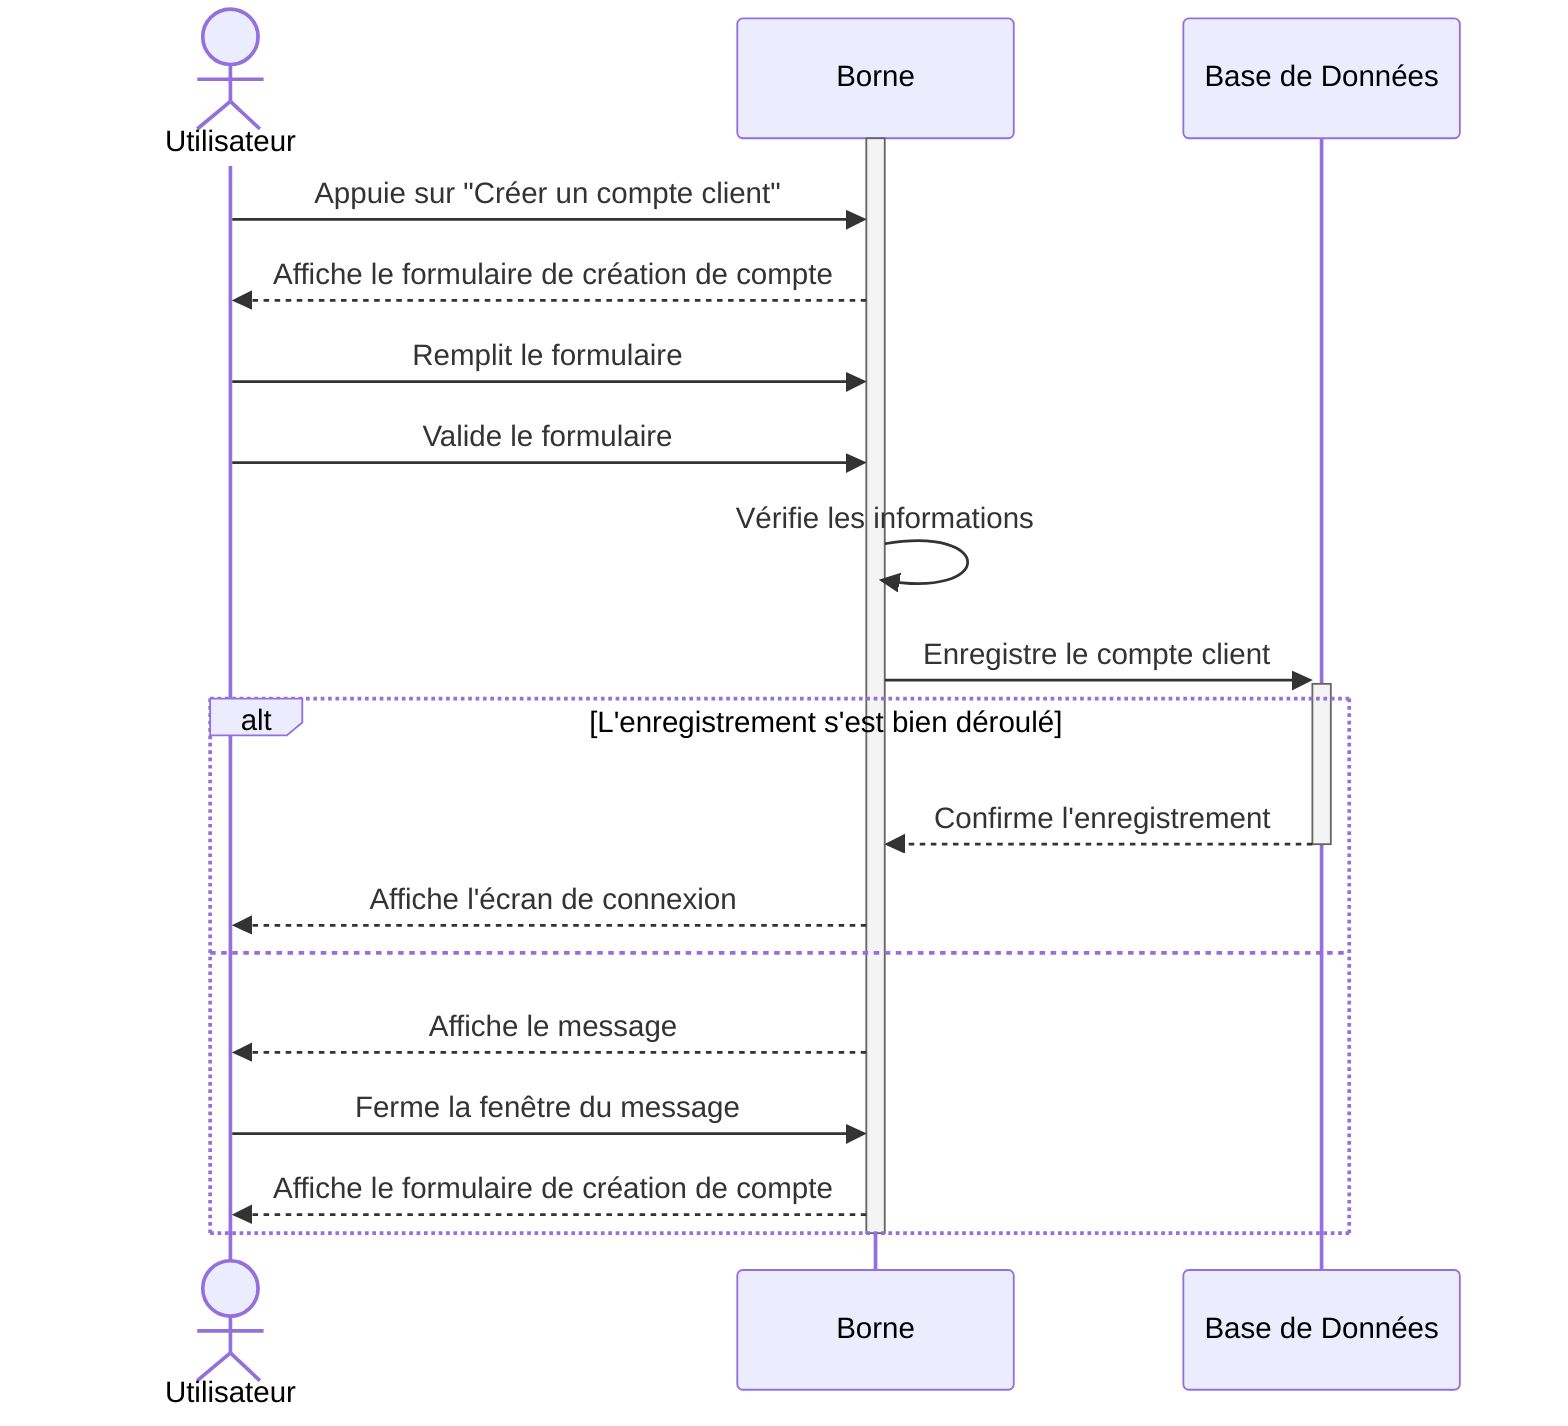 sequenceDiagram
    actor U as Utilisateur
    participant B as Borne
    participant DB as Base de Données
    activate B

    U->>B: Appuie sur "Créer un compte client"
    B-->>U: Affiche le formulaire de création de compte
    U->>B: Remplit le formulaire
    U->>B: Valide le formulaire
    B->>B: Vérifie les informations
    B->>+DB: Enregistre le compte client

    alt L'enregistrement s'est bien déroulé
        DB-->>-B: Confirme l'enregistrement
        B-->>U: Affiche l'écran de connexion
    else
        B-->>U: Affiche le message
        U->>B: Ferme la fenêtre du message
        B-->>U: Affiche le formulaire de création de compte
    end

    deactivate B